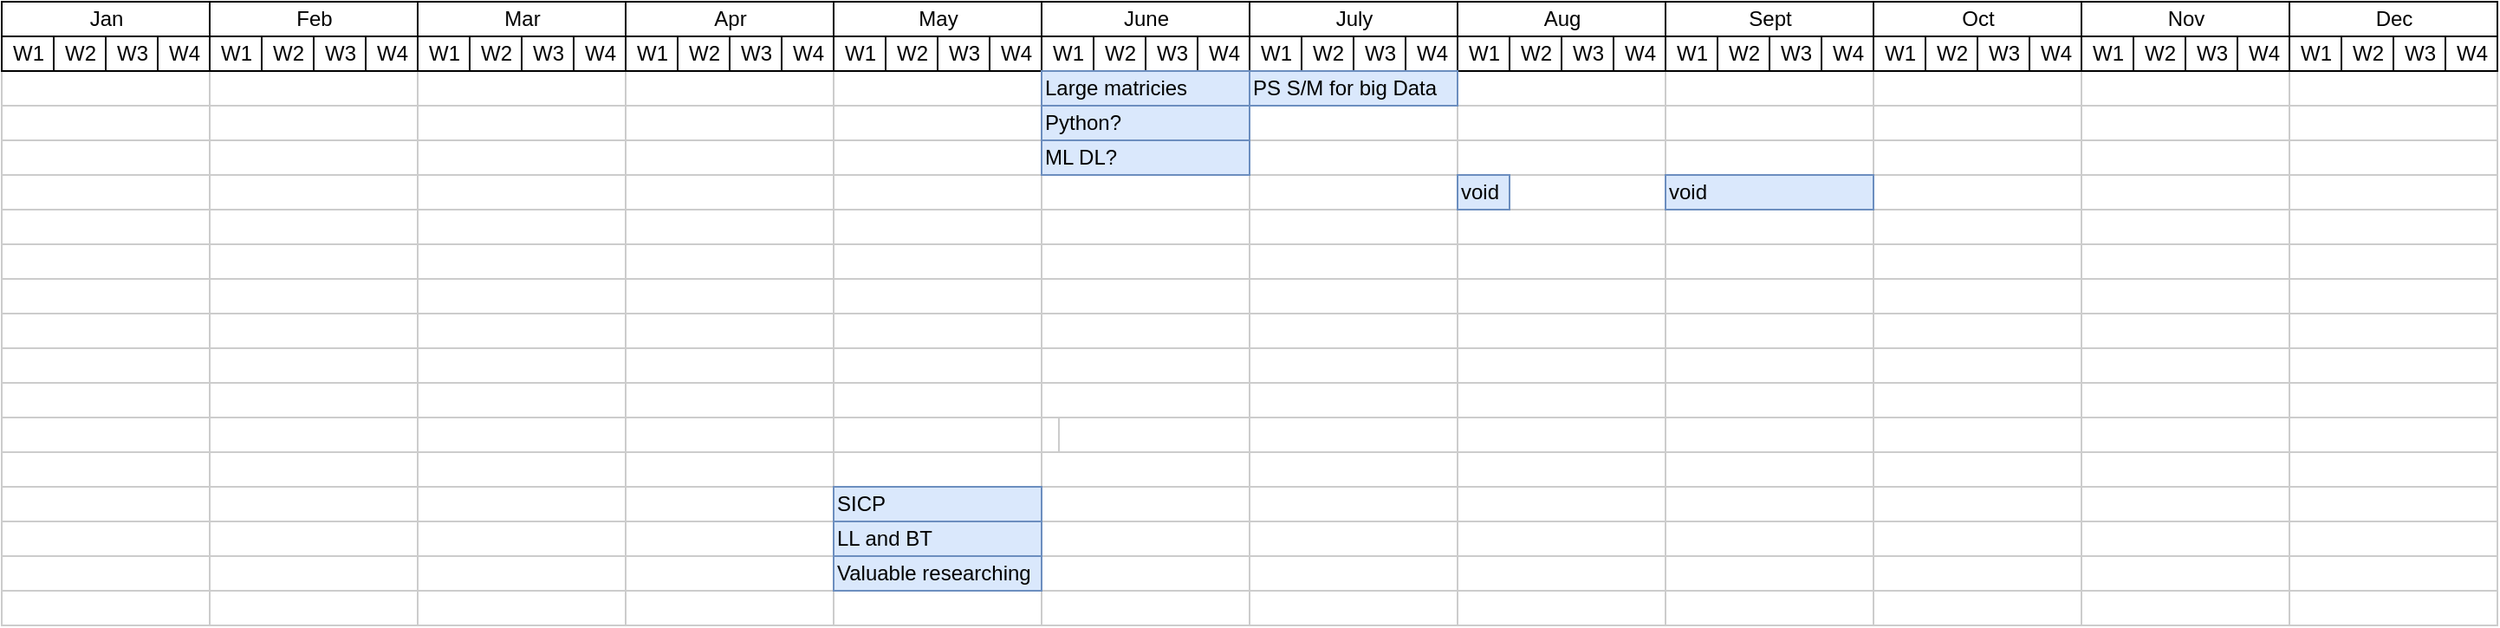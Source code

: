 <mxfile version="14.7.2" type="github">
  <diagram name="Page-1" id="2c4490ee-f0b8-94ab-5012-d5dc3445f7a3">
    <mxGraphModel dx="782" dy="706" grid="1" gridSize="10" guides="1" tooltips="1" connect="0" arrows="1" fold="1" page="1" pageScale="1.5" pageWidth="1169" pageHeight="826" background="#ffffff" math="0" shadow="0">
      <root>
        <mxCell id="0" style=";html=1;" />
        <mxCell id="1" style=";html=1;" parent="0" />
        <mxCell id="67c90442a009f359-279" value="Mar" style="strokeWidth=1;fontStyle=0;html=1;" parent="1" vertex="1">
          <mxGeometry x="400" y="439" width="120" height="20" as="geometry" />
        </mxCell>
        <mxCell id="7a8b956e7d50b54d-104" value="Apr" style="strokeWidth=1;fontStyle=0;html=1;" parent="1" vertex="1">
          <mxGeometry x="520" y="439" width="120" height="20" as="geometry" />
        </mxCell>
        <mxCell id="7a8b956e7d50b54d-109" value="May" style="strokeWidth=1;fontStyle=0;html=1;" parent="1" vertex="1">
          <mxGeometry x="640" y="439" width="120" height="20" as="geometry" />
        </mxCell>
        <mxCell id="7a8b956e7d50b54d-114" value="June" style="strokeWidth=1;fontStyle=0;html=1;" parent="1" vertex="1">
          <mxGeometry x="760" y="439" width="120" height="20" as="geometry" />
        </mxCell>
        <mxCell id="7a8b956e7d50b54d-119" value="July" style="strokeWidth=1;fontStyle=0;html=1;" parent="1" vertex="1">
          <mxGeometry x="880" y="439" width="120" height="20" as="geometry" />
        </mxCell>
        <mxCell id="7a8b956e7d50b54d-124" value="Aug" style="strokeWidth=1;fontStyle=0;html=1;" parent="1" vertex="1">
          <mxGeometry x="1000" y="439" width="120" height="20" as="geometry" />
        </mxCell>
        <mxCell id="7a8b956e7d50b54d-129" value="Sept" style="strokeWidth=1;fontStyle=0;html=1;" parent="1" vertex="1">
          <mxGeometry x="1120" y="439" width="120" height="20" as="geometry" />
        </mxCell>
        <mxCell id="7a8b956e7d50b54d-134" value="Oct" style="strokeWidth=1;fontStyle=0;html=1;" parent="1" vertex="1">
          <mxGeometry x="1240" y="439" width="120" height="20" as="geometry" />
        </mxCell>
        <mxCell id="7a8b956e7d50b54d-139" value="Nov" style="strokeWidth=1;fontStyle=0;html=1;" parent="1" vertex="1">
          <mxGeometry x="1360" y="439" width="120" height="20" as="geometry" />
        </mxCell>
        <mxCell id="7a8b956e7d50b54d-145" value="Feb" style="strokeWidth=1;fontStyle=0;html=1;" parent="1" vertex="1">
          <mxGeometry x="280" y="439" width="120" height="20" as="geometry" />
        </mxCell>
        <mxCell id="7a8b956e7d50b54d-150" value="" style="align=left;strokeColor=#CCCCCC;html=1;" parent="1" vertex="1">
          <mxGeometry x="160" y="479" width="120" height="20" as="geometry" />
        </mxCell>
        <mxCell id="7a8b956e7d50b54d-151" value="Jan" style="strokeWidth=1;fontStyle=0;html=1;" parent="1" vertex="1">
          <mxGeometry x="160" y="439" width="120" height="20" as="geometry" />
        </mxCell>
        <mxCell id="7a8b956e7d50b54d-157" value="Dec" style="strokeWidth=1;fontStyle=0;html=1;" parent="1" vertex="1">
          <mxGeometry x="1480" y="439" width="120" height="20" as="geometry" />
        </mxCell>
        <mxCell id="7a8b956e7d50b54d-162" value="" style="align=left;strokeColor=#CCCCCC;html=1;" parent="1" vertex="1">
          <mxGeometry x="160" y="499" width="120" height="20" as="geometry" />
        </mxCell>
        <mxCell id="7a8b956e7d50b54d-163" value="" style="align=left;strokeColor=#CCCCCC;html=1;" parent="1" vertex="1">
          <mxGeometry x="160" y="519" width="120" height="20" as="geometry" />
        </mxCell>
        <mxCell id="7a8b956e7d50b54d-164" value="" style="align=left;strokeColor=#CCCCCC;html=1;" parent="1" vertex="1">
          <mxGeometry x="160" y="539" width="120" height="20" as="geometry" />
        </mxCell>
        <mxCell id="7a8b956e7d50b54d-165" value="" style="align=left;strokeColor=#CCCCCC;html=1;" parent="1" vertex="1">
          <mxGeometry x="160" y="559" width="120" height="20" as="geometry" />
        </mxCell>
        <mxCell id="7a8b956e7d50b54d-166" value="" style="align=left;strokeColor=#CCCCCC;html=1;" parent="1" vertex="1">
          <mxGeometry x="160" y="579" width="120" height="20" as="geometry" />
        </mxCell>
        <mxCell id="7a8b956e7d50b54d-167" value="" style="align=left;strokeColor=#CCCCCC;html=1;" parent="1" vertex="1">
          <mxGeometry x="160" y="599" width="120" height="20" as="geometry" />
        </mxCell>
        <mxCell id="7a8b956e7d50b54d-168" value="" style="align=left;strokeColor=#CCCCCC;html=1;" parent="1" vertex="1">
          <mxGeometry x="160" y="619" width="120" height="20" as="geometry" />
        </mxCell>
        <mxCell id="7a8b956e7d50b54d-169" value="" style="align=left;strokeColor=#CCCCCC;html=1;" parent="1" vertex="1">
          <mxGeometry x="160" y="639" width="120" height="20" as="geometry" />
        </mxCell>
        <mxCell id="7a8b956e7d50b54d-170" value="" style="align=left;strokeColor=#CCCCCC;html=1;" parent="1" vertex="1">
          <mxGeometry x="160" y="659" width="120" height="20" as="geometry" />
        </mxCell>
        <mxCell id="7a8b956e7d50b54d-171" value="" style="align=left;strokeColor=#CCCCCC;html=1;" parent="1" vertex="1">
          <mxGeometry x="160" y="679" width="120" height="20" as="geometry" />
        </mxCell>
        <mxCell id="7a8b956e7d50b54d-172" value="" style="align=left;strokeColor=#CCCCCC;html=1;" parent="1" vertex="1">
          <mxGeometry x="160" y="699" width="120" height="20" as="geometry" />
        </mxCell>
        <mxCell id="7a8b956e7d50b54d-173" value="" style="align=left;strokeColor=#CCCCCC;html=1;" parent="1" vertex="1">
          <mxGeometry x="160" y="719" width="120" height="20" as="geometry" />
        </mxCell>
        <mxCell id="7a8b956e7d50b54d-174" value="" style="align=left;strokeColor=#CCCCCC;html=1;" parent="1" vertex="1">
          <mxGeometry x="160" y="739" width="120" height="20" as="geometry" />
        </mxCell>
        <mxCell id="7a8b956e7d50b54d-175" value="" style="align=left;strokeColor=#CCCCCC;html=1;" parent="1" vertex="1">
          <mxGeometry x="160" y="759" width="120" height="20" as="geometry" />
        </mxCell>
        <mxCell id="7a8b956e7d50b54d-176" value="" style="align=left;strokeColor=#CCCCCC;html=1;" parent="1" vertex="1">
          <mxGeometry x="160" y="779" width="120" height="20" as="geometry" />
        </mxCell>
        <mxCell id="7a8b956e7d50b54d-177" value="" style="align=left;strokeColor=#CCCCCC;html=1;" parent="1" vertex="1">
          <mxGeometry x="280" y="479" width="120" height="20" as="geometry" />
        </mxCell>
        <mxCell id="7a8b956e7d50b54d-178" value="" style="align=left;strokeColor=#CCCCCC;html=1;" parent="1" vertex="1">
          <mxGeometry x="280" y="499" width="120" height="20" as="geometry" />
        </mxCell>
        <mxCell id="7a8b956e7d50b54d-179" value="" style="align=left;strokeColor=#CCCCCC;html=1;" parent="1" vertex="1">
          <mxGeometry x="280" y="519" width="120" height="20" as="geometry" />
        </mxCell>
        <mxCell id="7a8b956e7d50b54d-180" value="" style="align=left;strokeColor=#CCCCCC;html=1;" parent="1" vertex="1">
          <mxGeometry x="280" y="539" width="120" height="20" as="geometry" />
        </mxCell>
        <mxCell id="7a8b956e7d50b54d-181" value="" style="align=left;strokeColor=#CCCCCC;html=1;" parent="1" vertex="1">
          <mxGeometry x="280" y="559" width="120" height="20" as="geometry" />
        </mxCell>
        <mxCell id="7a8b956e7d50b54d-182" value="" style="align=left;strokeColor=#CCCCCC;html=1;" parent="1" vertex="1">
          <mxGeometry x="280" y="579" width="120" height="20" as="geometry" />
        </mxCell>
        <mxCell id="7a8b956e7d50b54d-183" value="" style="align=left;strokeColor=#CCCCCC;html=1;" parent="1" vertex="1">
          <mxGeometry x="280" y="599" width="120" height="20" as="geometry" />
        </mxCell>
        <mxCell id="7a8b956e7d50b54d-184" value="" style="align=left;strokeColor=#CCCCCC;html=1;" parent="1" vertex="1">
          <mxGeometry x="280" y="619" width="120" height="20" as="geometry" />
        </mxCell>
        <mxCell id="7a8b956e7d50b54d-185" value="" style="align=left;strokeColor=#CCCCCC;html=1;" parent="1" vertex="1">
          <mxGeometry x="280" y="639" width="120" height="20" as="geometry" />
        </mxCell>
        <mxCell id="7a8b956e7d50b54d-186" value="" style="align=left;strokeColor=#CCCCCC;html=1;" parent="1" vertex="1">
          <mxGeometry x="280" y="659" width="120" height="20" as="geometry" />
        </mxCell>
        <mxCell id="7a8b956e7d50b54d-187" value="" style="align=left;strokeColor=#CCCCCC;html=1;" parent="1" vertex="1">
          <mxGeometry x="280" y="679" width="120" height="20" as="geometry" />
        </mxCell>
        <mxCell id="7a8b956e7d50b54d-188" value="" style="align=left;strokeColor=#CCCCCC;html=1;" parent="1" vertex="1">
          <mxGeometry x="280" y="699" width="120" height="20" as="geometry" />
        </mxCell>
        <mxCell id="7a8b956e7d50b54d-189" value="" style="align=left;strokeColor=#CCCCCC;html=1;" parent="1" vertex="1">
          <mxGeometry x="280" y="719" width="120" height="20" as="geometry" />
        </mxCell>
        <mxCell id="7a8b956e7d50b54d-190" value="" style="align=left;strokeColor=#CCCCCC;html=1;" parent="1" vertex="1">
          <mxGeometry x="280" y="739" width="120" height="20" as="geometry" />
        </mxCell>
        <mxCell id="7a8b956e7d50b54d-191" value="" style="align=left;strokeColor=#CCCCCC;html=1;" parent="1" vertex="1">
          <mxGeometry x="280" y="759" width="120" height="20" as="geometry" />
        </mxCell>
        <mxCell id="7a8b956e7d50b54d-192" value="" style="align=left;strokeColor=#CCCCCC;html=1;" parent="1" vertex="1">
          <mxGeometry x="280" y="779" width="120" height="20" as="geometry" />
        </mxCell>
        <mxCell id="7a8b956e7d50b54d-193" value="" style="align=left;strokeColor=#CCCCCC;html=1;" parent="1" vertex="1">
          <mxGeometry x="400" y="479" width="120" height="20" as="geometry" />
        </mxCell>
        <mxCell id="7a8b956e7d50b54d-194" value="" style="align=left;strokeColor=#CCCCCC;html=1;" parent="1" vertex="1">
          <mxGeometry x="400" y="499" width="120" height="20" as="geometry" />
        </mxCell>
        <mxCell id="7a8b956e7d50b54d-195" value="" style="align=left;strokeColor=#CCCCCC;html=1;" parent="1" vertex="1">
          <mxGeometry x="400" y="519" width="120" height="20" as="geometry" />
        </mxCell>
        <mxCell id="7a8b956e7d50b54d-196" value="" style="align=left;strokeColor=#CCCCCC;html=1;" parent="1" vertex="1">
          <mxGeometry x="400" y="539" width="120" height="20" as="geometry" />
        </mxCell>
        <mxCell id="7a8b956e7d50b54d-197" value="" style="align=left;strokeColor=#CCCCCC;html=1;" parent="1" vertex="1">
          <mxGeometry x="400" y="559" width="120" height="20" as="geometry" />
        </mxCell>
        <mxCell id="7a8b956e7d50b54d-198" value="" style="align=left;strokeColor=#CCCCCC;html=1;" parent="1" vertex="1">
          <mxGeometry x="400" y="579" width="120" height="20" as="geometry" />
        </mxCell>
        <mxCell id="7a8b956e7d50b54d-199" value="" style="align=left;strokeColor=#CCCCCC;html=1;" parent="1" vertex="1">
          <mxGeometry x="400" y="599" width="120" height="20" as="geometry" />
        </mxCell>
        <mxCell id="7a8b956e7d50b54d-200" value="" style="align=left;strokeColor=#CCCCCC;html=1;" parent="1" vertex="1">
          <mxGeometry x="400" y="619" width="120" height="20" as="geometry" />
        </mxCell>
        <mxCell id="7a8b956e7d50b54d-201" value="" style="align=left;strokeColor=#CCCCCC;html=1;" parent="1" vertex="1">
          <mxGeometry x="400" y="639" width="120" height="20" as="geometry" />
        </mxCell>
        <mxCell id="7a8b956e7d50b54d-202" value="" style="align=left;strokeColor=#CCCCCC;html=1;" parent="1" vertex="1">
          <mxGeometry x="400" y="659" width="120" height="20" as="geometry" />
        </mxCell>
        <mxCell id="7a8b956e7d50b54d-203" value="" style="align=left;strokeColor=#CCCCCC;html=1;" parent="1" vertex="1">
          <mxGeometry x="400" y="679" width="120" height="20" as="geometry" />
        </mxCell>
        <mxCell id="7a8b956e7d50b54d-204" value="" style="align=left;strokeColor=#CCCCCC;html=1;" parent="1" vertex="1">
          <mxGeometry x="400" y="699" width="120" height="20" as="geometry" />
        </mxCell>
        <mxCell id="7a8b956e7d50b54d-205" value="" style="align=left;strokeColor=#CCCCCC;html=1;" parent="1" vertex="1">
          <mxGeometry x="400" y="719" width="120" height="20" as="geometry" />
        </mxCell>
        <mxCell id="7a8b956e7d50b54d-206" value="" style="align=left;strokeColor=#CCCCCC;html=1;" parent="1" vertex="1">
          <mxGeometry x="400" y="739" width="120" height="20" as="geometry" />
        </mxCell>
        <mxCell id="7a8b956e7d50b54d-207" value="" style="align=left;strokeColor=#CCCCCC;html=1;" parent="1" vertex="1">
          <mxGeometry x="400" y="759" width="120" height="20" as="geometry" />
        </mxCell>
        <mxCell id="7a8b956e7d50b54d-208" value="" style="align=left;strokeColor=#CCCCCC;html=1;" parent="1" vertex="1">
          <mxGeometry x="400" y="779" width="120" height="20" as="geometry" />
        </mxCell>
        <mxCell id="7a8b956e7d50b54d-209" value="" style="align=left;strokeColor=#CCCCCC;html=1;" parent="1" vertex="1">
          <mxGeometry x="520" y="479" width="120" height="20" as="geometry" />
        </mxCell>
        <mxCell id="7a8b956e7d50b54d-210" value="" style="align=left;strokeColor=#CCCCCC;html=1;" parent="1" vertex="1">
          <mxGeometry x="520" y="499" width="120" height="20" as="geometry" />
        </mxCell>
        <mxCell id="7a8b956e7d50b54d-211" value="" style="align=left;strokeColor=#CCCCCC;html=1;" parent="1" vertex="1">
          <mxGeometry x="520" y="519" width="120" height="20" as="geometry" />
        </mxCell>
        <mxCell id="7a8b956e7d50b54d-212" value="" style="align=left;strokeColor=#CCCCCC;html=1;" parent="1" vertex="1">
          <mxGeometry x="520" y="539" width="120" height="20" as="geometry" />
        </mxCell>
        <mxCell id="7a8b956e7d50b54d-213" value="" style="align=left;strokeColor=#CCCCCC;html=1;" parent="1" vertex="1">
          <mxGeometry x="520" y="559" width="120" height="20" as="geometry" />
        </mxCell>
        <mxCell id="7a8b956e7d50b54d-214" value="" style="align=left;strokeColor=#CCCCCC;html=1;" parent="1" vertex="1">
          <mxGeometry x="520" y="579" width="120" height="20" as="geometry" />
        </mxCell>
        <mxCell id="7a8b956e7d50b54d-215" value="" style="align=left;strokeColor=#CCCCCC;html=1;" parent="1" vertex="1">
          <mxGeometry x="520" y="599" width="120" height="20" as="geometry" />
        </mxCell>
        <mxCell id="7a8b956e7d50b54d-216" value="" style="align=left;strokeColor=#CCCCCC;html=1;" parent="1" vertex="1">
          <mxGeometry x="520" y="619" width="120" height="20" as="geometry" />
        </mxCell>
        <mxCell id="7a8b956e7d50b54d-217" value="" style="align=left;strokeColor=#CCCCCC;html=1;" parent="1" vertex="1">
          <mxGeometry x="520" y="639" width="120" height="20" as="geometry" />
        </mxCell>
        <mxCell id="7a8b956e7d50b54d-218" value="" style="align=left;strokeColor=#CCCCCC;html=1;" parent="1" vertex="1">
          <mxGeometry x="520" y="659" width="120" height="20" as="geometry" />
        </mxCell>
        <mxCell id="7a8b956e7d50b54d-219" value="" style="align=left;strokeColor=#CCCCCC;html=1;" parent="1" vertex="1">
          <mxGeometry x="520" y="679" width="120" height="20" as="geometry" />
        </mxCell>
        <mxCell id="7a8b956e7d50b54d-220" value="" style="align=left;strokeColor=#CCCCCC;html=1;" parent="1" vertex="1">
          <mxGeometry x="520" y="699" width="120" height="20" as="geometry" />
        </mxCell>
        <mxCell id="7a8b956e7d50b54d-221" value="" style="align=left;strokeColor=#CCCCCC;html=1;" parent="1" vertex="1">
          <mxGeometry x="520" y="719" width="120" height="20" as="geometry" />
        </mxCell>
        <mxCell id="7a8b956e7d50b54d-222" value="" style="align=left;strokeColor=#CCCCCC;html=1;" parent="1" vertex="1">
          <mxGeometry x="520" y="739" width="120" height="20" as="geometry" />
        </mxCell>
        <mxCell id="7a8b956e7d50b54d-223" value="" style="align=left;strokeColor=#CCCCCC;html=1;" parent="1" vertex="1">
          <mxGeometry x="520" y="759" width="120" height="20" as="geometry" />
        </mxCell>
        <mxCell id="7a8b956e7d50b54d-224" value="" style="align=left;strokeColor=#CCCCCC;html=1;" parent="1" vertex="1">
          <mxGeometry x="520" y="779" width="120" height="20" as="geometry" />
        </mxCell>
        <mxCell id="7a8b956e7d50b54d-225" value="" style="align=left;strokeColor=#CCCCCC;html=1;" parent="1" vertex="1">
          <mxGeometry x="640" y="479" width="120" height="20" as="geometry" />
        </mxCell>
        <mxCell id="7a8b956e7d50b54d-226" value="" style="align=left;strokeColor=#CCCCCC;html=1;" parent="1" vertex="1">
          <mxGeometry x="640" y="499" width="120" height="20" as="geometry" />
        </mxCell>
        <mxCell id="7a8b956e7d50b54d-227" value="" style="align=left;strokeColor=#CCCCCC;html=1;" parent="1" vertex="1">
          <mxGeometry x="640" y="519" width="120" height="20" as="geometry" />
        </mxCell>
        <mxCell id="7a8b956e7d50b54d-228" value="" style="align=left;strokeColor=#CCCCCC;html=1;" parent="1" vertex="1">
          <mxGeometry x="640" y="539" width="120" height="20" as="geometry" />
        </mxCell>
        <mxCell id="7a8b956e7d50b54d-229" value="" style="align=left;strokeColor=#CCCCCC;html=1;" parent="1" vertex="1">
          <mxGeometry x="640" y="559" width="120" height="20" as="geometry" />
        </mxCell>
        <mxCell id="7a8b956e7d50b54d-230" value="" style="align=left;strokeColor=#CCCCCC;html=1;" parent="1" vertex="1">
          <mxGeometry x="640" y="579" width="120" height="20" as="geometry" />
        </mxCell>
        <mxCell id="7a8b956e7d50b54d-231" value="" style="align=left;strokeColor=#CCCCCC;html=1;" parent="1" vertex="1">
          <mxGeometry x="640" y="599" width="120" height="20" as="geometry" />
        </mxCell>
        <mxCell id="7a8b956e7d50b54d-232" value="" style="align=left;strokeColor=#CCCCCC;html=1;" parent="1" vertex="1">
          <mxGeometry x="640" y="619" width="120" height="20" as="geometry" />
        </mxCell>
        <mxCell id="7a8b956e7d50b54d-233" value="" style="align=left;strokeColor=#CCCCCC;html=1;" parent="1" vertex="1">
          <mxGeometry x="640" y="639" width="120" height="20" as="geometry" />
        </mxCell>
        <mxCell id="7a8b956e7d50b54d-234" value="" style="align=left;strokeColor=#CCCCCC;html=1;" parent="1" vertex="1">
          <mxGeometry x="640" y="659" width="120" height="20" as="geometry" />
        </mxCell>
        <mxCell id="7a8b956e7d50b54d-235" value="" style="align=left;strokeColor=#CCCCCC;html=1;" parent="1" vertex="1">
          <mxGeometry x="640" y="679" width="120" height="20" as="geometry" />
        </mxCell>
        <mxCell id="7a8b956e7d50b54d-236" value="" style="align=left;strokeColor=#CCCCCC;html=1;" parent="1" vertex="1">
          <mxGeometry x="640" y="699" width="120" height="20" as="geometry" />
        </mxCell>
        <mxCell id="7a8b956e7d50b54d-237" value="" style="align=left;strokeColor=#CCCCCC;html=1;" parent="1" vertex="1">
          <mxGeometry x="640" y="719" width="120" height="20" as="geometry" />
        </mxCell>
        <mxCell id="7a8b956e7d50b54d-238" value="" style="align=left;strokeColor=#CCCCCC;html=1;" parent="1" vertex="1">
          <mxGeometry x="640" y="739" width="120" height="20" as="geometry" />
        </mxCell>
        <mxCell id="7a8b956e7d50b54d-239" value="" style="align=left;strokeColor=#CCCCCC;html=1;" parent="1" vertex="1">
          <mxGeometry x="640" y="759" width="120" height="20" as="geometry" />
        </mxCell>
        <mxCell id="7a8b956e7d50b54d-240" value="" style="align=left;strokeColor=#CCCCCC;html=1;" parent="1" vertex="1">
          <mxGeometry x="640" y="779" width="120" height="20" as="geometry" />
        </mxCell>
        <mxCell id="7a8b956e7d50b54d-241" value="" style="align=left;strokeColor=#CCCCCC;html=1;" parent="1" vertex="1">
          <mxGeometry x="760" y="479" width="120" height="20" as="geometry" />
        </mxCell>
        <mxCell id="7a8b956e7d50b54d-242" value="" style="align=left;strokeColor=#CCCCCC;html=1;" parent="1" vertex="1">
          <mxGeometry x="760" y="499" width="120" height="20" as="geometry" />
        </mxCell>
        <mxCell id="7a8b956e7d50b54d-243" value="" style="align=left;strokeColor=#CCCCCC;html=1;" parent="1" vertex="1">
          <mxGeometry x="760" y="519" width="120" height="20" as="geometry" />
        </mxCell>
        <mxCell id="7a8b956e7d50b54d-244" value="" style="align=left;strokeColor=#CCCCCC;html=1;" parent="1" vertex="1">
          <mxGeometry x="760" y="539" width="120" height="20" as="geometry" />
        </mxCell>
        <mxCell id="7a8b956e7d50b54d-245" value="" style="align=left;strokeColor=#CCCCCC;html=1;" parent="1" vertex="1">
          <mxGeometry x="760" y="559" width="120" height="20" as="geometry" />
        </mxCell>
        <mxCell id="7a8b956e7d50b54d-246" value="" style="align=left;strokeColor=#CCCCCC;html=1;" parent="1" vertex="1">
          <mxGeometry x="760" y="579" width="120" height="20" as="geometry" />
        </mxCell>
        <mxCell id="7a8b956e7d50b54d-247" value="" style="align=left;strokeColor=#CCCCCC;html=1;" parent="1" vertex="1">
          <mxGeometry x="760" y="599" width="120" height="20" as="geometry" />
        </mxCell>
        <mxCell id="7a8b956e7d50b54d-248" value="" style="align=left;strokeColor=#CCCCCC;html=1;" parent="1" vertex="1">
          <mxGeometry x="760" y="619" width="120" height="20" as="geometry" />
        </mxCell>
        <mxCell id="7a8b956e7d50b54d-249" value="" style="align=left;strokeColor=#CCCCCC;html=1;" parent="1" vertex="1">
          <mxGeometry x="760" y="639" width="120" height="20" as="geometry" />
        </mxCell>
        <mxCell id="7a8b956e7d50b54d-250" value="" style="align=left;strokeColor=#CCCCCC;html=1;" parent="1" vertex="1">
          <mxGeometry x="760" y="659" width="120" height="20" as="geometry" />
        </mxCell>
        <mxCell id="7a8b956e7d50b54d-251" value="" style="align=left;strokeColor=#CCCCCC;html=1;" parent="1" vertex="1">
          <mxGeometry x="770" y="679" width="110" height="20" as="geometry" />
        </mxCell>
        <mxCell id="7a8b956e7d50b54d-252" value="" style="align=left;strokeColor=#CCCCCC;html=1;" parent="1" vertex="1">
          <mxGeometry x="760" y="699" width="120" height="20" as="geometry" />
        </mxCell>
        <mxCell id="7a8b956e7d50b54d-253" value="" style="align=left;strokeColor=#CCCCCC;html=1;" parent="1" vertex="1">
          <mxGeometry x="760" y="719" width="120" height="20" as="geometry" />
        </mxCell>
        <mxCell id="7a8b956e7d50b54d-254" value="" style="align=left;strokeColor=#CCCCCC;html=1;" parent="1" vertex="1">
          <mxGeometry x="760" y="739" width="120" height="20" as="geometry" />
        </mxCell>
        <mxCell id="7a8b956e7d50b54d-255" value="" style="align=left;strokeColor=#CCCCCC;html=1;" parent="1" vertex="1">
          <mxGeometry x="760" y="759" width="120" height="20" as="geometry" />
        </mxCell>
        <mxCell id="7a8b956e7d50b54d-256" value="" style="align=left;strokeColor=#CCCCCC;html=1;" parent="1" vertex="1">
          <mxGeometry x="760" y="779" width="120" height="20" as="geometry" />
        </mxCell>
        <mxCell id="7a8b956e7d50b54d-257" value="" style="align=left;strokeColor=#CCCCCC;html=1;" parent="1" vertex="1">
          <mxGeometry x="880" y="479" width="120" height="20" as="geometry" />
        </mxCell>
        <mxCell id="7a8b956e7d50b54d-258" value="" style="align=left;strokeColor=#CCCCCC;html=1;" parent="1" vertex="1">
          <mxGeometry x="880" y="499" width="120" height="20" as="geometry" />
        </mxCell>
        <mxCell id="7a8b956e7d50b54d-259" value="" style="align=left;strokeColor=#CCCCCC;html=1;" parent="1" vertex="1">
          <mxGeometry x="880" y="519" width="120" height="20" as="geometry" />
        </mxCell>
        <mxCell id="7a8b956e7d50b54d-260" value="" style="align=left;strokeColor=#CCCCCC;html=1;" parent="1" vertex="1">
          <mxGeometry x="880" y="539" width="120" height="20" as="geometry" />
        </mxCell>
        <mxCell id="7a8b956e7d50b54d-261" value="" style="align=left;strokeColor=#CCCCCC;html=1;" parent="1" vertex="1">
          <mxGeometry x="880" y="559" width="120" height="20" as="geometry" />
        </mxCell>
        <mxCell id="7a8b956e7d50b54d-262" value="" style="align=left;strokeColor=#CCCCCC;html=1;" parent="1" vertex="1">
          <mxGeometry x="880" y="579" width="120" height="20" as="geometry" />
        </mxCell>
        <mxCell id="7a8b956e7d50b54d-263" value="" style="align=left;strokeColor=#CCCCCC;html=1;" parent="1" vertex="1">
          <mxGeometry x="880" y="599" width="120" height="20" as="geometry" />
        </mxCell>
        <mxCell id="7a8b956e7d50b54d-264" value="" style="align=left;strokeColor=#CCCCCC;html=1;" parent="1" vertex="1">
          <mxGeometry x="880" y="619" width="120" height="20" as="geometry" />
        </mxCell>
        <mxCell id="7a8b956e7d50b54d-265" value="" style="align=left;strokeColor=#CCCCCC;html=1;" parent="1" vertex="1">
          <mxGeometry x="880" y="639" width="120" height="20" as="geometry" />
        </mxCell>
        <mxCell id="7a8b956e7d50b54d-266" value="" style="align=left;strokeColor=#CCCCCC;html=1;" parent="1" vertex="1">
          <mxGeometry x="880" y="659" width="120" height="20" as="geometry" />
        </mxCell>
        <mxCell id="7a8b956e7d50b54d-267" value="" style="align=left;strokeColor=#CCCCCC;html=1;" parent="1" vertex="1">
          <mxGeometry x="880" y="679" width="120" height="20" as="geometry" />
        </mxCell>
        <mxCell id="7a8b956e7d50b54d-268" value="" style="align=left;strokeColor=#CCCCCC;html=1;" parent="1" vertex="1">
          <mxGeometry x="880" y="699" width="120" height="20" as="geometry" />
        </mxCell>
        <mxCell id="7a8b956e7d50b54d-269" value="" style="align=left;strokeColor=#CCCCCC;html=1;" parent="1" vertex="1">
          <mxGeometry x="880" y="719" width="120" height="20" as="geometry" />
        </mxCell>
        <mxCell id="7a8b956e7d50b54d-270" value="" style="align=left;strokeColor=#CCCCCC;html=1;" parent="1" vertex="1">
          <mxGeometry x="880" y="739" width="120" height="20" as="geometry" />
        </mxCell>
        <mxCell id="7a8b956e7d50b54d-271" value="" style="align=left;strokeColor=#CCCCCC;html=1;" parent="1" vertex="1">
          <mxGeometry x="880" y="759" width="120" height="20" as="geometry" />
        </mxCell>
        <mxCell id="7a8b956e7d50b54d-272" value="" style="align=left;strokeColor=#CCCCCC;html=1;" parent="1" vertex="1">
          <mxGeometry x="880" y="779" width="120" height="20" as="geometry" />
        </mxCell>
        <mxCell id="7a8b956e7d50b54d-273" value="" style="align=left;strokeColor=#CCCCCC;html=1;" parent="1" vertex="1">
          <mxGeometry x="1000" y="479" width="120" height="20" as="geometry" />
        </mxCell>
        <mxCell id="7a8b956e7d50b54d-274" value="" style="align=left;strokeColor=#CCCCCC;html=1;" parent="1" vertex="1">
          <mxGeometry x="1000" y="499" width="120" height="20" as="geometry" />
        </mxCell>
        <mxCell id="7a8b956e7d50b54d-275" value="" style="align=left;strokeColor=#CCCCCC;html=1;" parent="1" vertex="1">
          <mxGeometry x="1000" y="519" width="120" height="20" as="geometry" />
        </mxCell>
        <mxCell id="7a8b956e7d50b54d-276" value="" style="align=left;strokeColor=#CCCCCC;html=1;" parent="1" vertex="1">
          <mxGeometry x="1000" y="539" width="120" height="20" as="geometry" />
        </mxCell>
        <mxCell id="7a8b956e7d50b54d-277" value="" style="align=left;strokeColor=#CCCCCC;html=1;" parent="1" vertex="1">
          <mxGeometry x="1000" y="559" width="120" height="20" as="geometry" />
        </mxCell>
        <mxCell id="7a8b956e7d50b54d-278" value="" style="align=left;strokeColor=#CCCCCC;html=1;" parent="1" vertex="1">
          <mxGeometry x="1000" y="579" width="120" height="20" as="geometry" />
        </mxCell>
        <mxCell id="7a8b956e7d50b54d-279" value="" style="align=left;strokeColor=#CCCCCC;html=1;" parent="1" vertex="1">
          <mxGeometry x="1000" y="599" width="120" height="20" as="geometry" />
        </mxCell>
        <mxCell id="7a8b956e7d50b54d-280" value="" style="align=left;strokeColor=#CCCCCC;html=1;" parent="1" vertex="1">
          <mxGeometry x="1000" y="619" width="120" height="20" as="geometry" />
        </mxCell>
        <mxCell id="7a8b956e7d50b54d-281" value="" style="align=left;strokeColor=#CCCCCC;html=1;" parent="1" vertex="1">
          <mxGeometry x="1000" y="639" width="120" height="20" as="geometry" />
        </mxCell>
        <mxCell id="7a8b956e7d50b54d-282" value="" style="align=left;strokeColor=#CCCCCC;html=1;" parent="1" vertex="1">
          <mxGeometry x="1000" y="659" width="120" height="20" as="geometry" />
        </mxCell>
        <mxCell id="7a8b956e7d50b54d-283" value="" style="align=left;strokeColor=#CCCCCC;html=1;" parent="1" vertex="1">
          <mxGeometry x="1000" y="679" width="120" height="20" as="geometry" />
        </mxCell>
        <mxCell id="7a8b956e7d50b54d-284" value="" style="align=left;strokeColor=#CCCCCC;html=1;" parent="1" vertex="1">
          <mxGeometry x="1000" y="699" width="120" height="20" as="geometry" />
        </mxCell>
        <mxCell id="7a8b956e7d50b54d-285" value="" style="align=left;strokeColor=#CCCCCC;html=1;" parent="1" vertex="1">
          <mxGeometry x="1000" y="719" width="120" height="20" as="geometry" />
        </mxCell>
        <mxCell id="7a8b956e7d50b54d-286" value="" style="align=left;strokeColor=#CCCCCC;html=1;" parent="1" vertex="1">
          <mxGeometry x="1000" y="739" width="120" height="20" as="geometry" />
        </mxCell>
        <mxCell id="7a8b956e7d50b54d-287" value="" style="align=left;strokeColor=#CCCCCC;html=1;" parent="1" vertex="1">
          <mxGeometry x="1000" y="759" width="120" height="20" as="geometry" />
        </mxCell>
        <mxCell id="7a8b956e7d50b54d-288" value="" style="align=left;strokeColor=#CCCCCC;html=1;" parent="1" vertex="1">
          <mxGeometry x="1000" y="779" width="120" height="20" as="geometry" />
        </mxCell>
        <mxCell id="7a8b956e7d50b54d-289" value="" style="align=left;strokeColor=#CCCCCC;html=1;" parent="1" vertex="1">
          <mxGeometry x="1120" y="479" width="120" height="20" as="geometry" />
        </mxCell>
        <mxCell id="7a8b956e7d50b54d-290" value="" style="align=left;strokeColor=#CCCCCC;html=1;" parent="1" vertex="1">
          <mxGeometry x="1120" y="499" width="120" height="20" as="geometry" />
        </mxCell>
        <mxCell id="7a8b956e7d50b54d-291" value="" style="align=left;strokeColor=#CCCCCC;html=1;" parent="1" vertex="1">
          <mxGeometry x="1120" y="519" width="120" height="20" as="geometry" />
        </mxCell>
        <mxCell id="7a8b956e7d50b54d-292" value="" style="align=left;strokeColor=#CCCCCC;html=1;" parent="1" vertex="1">
          <mxGeometry x="1120" y="539" width="120" height="20" as="geometry" />
        </mxCell>
        <mxCell id="7a8b956e7d50b54d-293" value="" style="align=left;strokeColor=#CCCCCC;html=1;" parent="1" vertex="1">
          <mxGeometry x="1120" y="559" width="120" height="20" as="geometry" />
        </mxCell>
        <mxCell id="7a8b956e7d50b54d-294" value="" style="align=left;strokeColor=#CCCCCC;html=1;" parent="1" vertex="1">
          <mxGeometry x="1120" y="579" width="120" height="20" as="geometry" />
        </mxCell>
        <mxCell id="7a8b956e7d50b54d-295" value="" style="align=left;strokeColor=#CCCCCC;html=1;" parent="1" vertex="1">
          <mxGeometry x="1120" y="599" width="120" height="20" as="geometry" />
        </mxCell>
        <mxCell id="7a8b956e7d50b54d-296" value="" style="align=left;strokeColor=#CCCCCC;html=1;" parent="1" vertex="1">
          <mxGeometry x="1120" y="619" width="120" height="20" as="geometry" />
        </mxCell>
        <mxCell id="7a8b956e7d50b54d-297" value="" style="align=left;strokeColor=#CCCCCC;html=1;" parent="1" vertex="1">
          <mxGeometry x="1120" y="639" width="120" height="20" as="geometry" />
        </mxCell>
        <mxCell id="7a8b956e7d50b54d-298" value="" style="align=left;strokeColor=#CCCCCC;html=1;" parent="1" vertex="1">
          <mxGeometry x="1120" y="659" width="120" height="20" as="geometry" />
        </mxCell>
        <mxCell id="7a8b956e7d50b54d-299" value="" style="align=left;strokeColor=#CCCCCC;html=1;" parent="1" vertex="1">
          <mxGeometry x="1120" y="679" width="120" height="20" as="geometry" />
        </mxCell>
        <mxCell id="7a8b956e7d50b54d-300" value="" style="align=left;strokeColor=#CCCCCC;html=1;" parent="1" vertex="1">
          <mxGeometry x="1120" y="699" width="120" height="20" as="geometry" />
        </mxCell>
        <mxCell id="7a8b956e7d50b54d-301" value="" style="align=left;strokeColor=#CCCCCC;html=1;" parent="1" vertex="1">
          <mxGeometry x="1120" y="719" width="120" height="20" as="geometry" />
        </mxCell>
        <mxCell id="7a8b956e7d50b54d-302" value="" style="align=left;strokeColor=#CCCCCC;html=1;" parent="1" vertex="1">
          <mxGeometry x="1120" y="739" width="120" height="20" as="geometry" />
        </mxCell>
        <mxCell id="7a8b956e7d50b54d-303" value="" style="align=left;strokeColor=#CCCCCC;html=1;" parent="1" vertex="1">
          <mxGeometry x="1120" y="759" width="120" height="20" as="geometry" />
        </mxCell>
        <mxCell id="7a8b956e7d50b54d-304" value="" style="align=left;strokeColor=#CCCCCC;html=1;" parent="1" vertex="1">
          <mxGeometry x="1120" y="779" width="120" height="20" as="geometry" />
        </mxCell>
        <mxCell id="7a8b956e7d50b54d-305" value="" style="align=left;strokeColor=#CCCCCC;html=1;" parent="1" vertex="1">
          <mxGeometry x="1240" y="479" width="120" height="20" as="geometry" />
        </mxCell>
        <mxCell id="7a8b956e7d50b54d-306" value="" style="align=left;strokeColor=#CCCCCC;html=1;" parent="1" vertex="1">
          <mxGeometry x="1240" y="499" width="120" height="20" as="geometry" />
        </mxCell>
        <mxCell id="7a8b956e7d50b54d-307" value="" style="align=left;strokeColor=#CCCCCC;html=1;" parent="1" vertex="1">
          <mxGeometry x="1240" y="519" width="120" height="20" as="geometry" />
        </mxCell>
        <mxCell id="7a8b956e7d50b54d-308" value="" style="align=left;strokeColor=#CCCCCC;html=1;" parent="1" vertex="1">
          <mxGeometry x="1240" y="539" width="120" height="20" as="geometry" />
        </mxCell>
        <mxCell id="7a8b956e7d50b54d-309" value="" style="align=left;strokeColor=#CCCCCC;html=1;" parent="1" vertex="1">
          <mxGeometry x="1240" y="559" width="120" height="20" as="geometry" />
        </mxCell>
        <mxCell id="7a8b956e7d50b54d-310" value="" style="align=left;strokeColor=#CCCCCC;html=1;" parent="1" vertex="1">
          <mxGeometry x="1240" y="579" width="120" height="20" as="geometry" />
        </mxCell>
        <mxCell id="7a8b956e7d50b54d-311" value="" style="align=left;strokeColor=#CCCCCC;html=1;" parent="1" vertex="1">
          <mxGeometry x="1240" y="599" width="120" height="20" as="geometry" />
        </mxCell>
        <mxCell id="7a8b956e7d50b54d-312" value="" style="align=left;strokeColor=#CCCCCC;html=1;" parent="1" vertex="1">
          <mxGeometry x="1240" y="619" width="120" height="20" as="geometry" />
        </mxCell>
        <mxCell id="7a8b956e7d50b54d-313" value="" style="align=left;strokeColor=#CCCCCC;html=1;" parent="1" vertex="1">
          <mxGeometry x="1240" y="639" width="120" height="20" as="geometry" />
        </mxCell>
        <mxCell id="7a8b956e7d50b54d-314" value="" style="align=left;strokeColor=#CCCCCC;html=1;" parent="1" vertex="1">
          <mxGeometry x="1240" y="659" width="120" height="20" as="geometry" />
        </mxCell>
        <mxCell id="7a8b956e7d50b54d-315" value="" style="align=left;strokeColor=#CCCCCC;html=1;" parent="1" vertex="1">
          <mxGeometry x="1240" y="679" width="120" height="20" as="geometry" />
        </mxCell>
        <mxCell id="7a8b956e7d50b54d-316" value="" style="align=left;strokeColor=#CCCCCC;html=1;" parent="1" vertex="1">
          <mxGeometry x="1240" y="699" width="120" height="20" as="geometry" />
        </mxCell>
        <mxCell id="7a8b956e7d50b54d-317" value="" style="align=left;strokeColor=#CCCCCC;html=1;" parent="1" vertex="1">
          <mxGeometry x="1240" y="719" width="120" height="20" as="geometry" />
        </mxCell>
        <mxCell id="7a8b956e7d50b54d-318" value="" style="align=left;strokeColor=#CCCCCC;html=1;" parent="1" vertex="1">
          <mxGeometry x="1240" y="739" width="120" height="20" as="geometry" />
        </mxCell>
        <mxCell id="7a8b956e7d50b54d-319" value="" style="align=left;strokeColor=#CCCCCC;html=1;" parent="1" vertex="1">
          <mxGeometry x="1240" y="759" width="120" height="20" as="geometry" />
        </mxCell>
        <mxCell id="7a8b956e7d50b54d-320" value="" style="align=left;strokeColor=#CCCCCC;html=1;" parent="1" vertex="1">
          <mxGeometry x="1240" y="779" width="120" height="20" as="geometry" />
        </mxCell>
        <mxCell id="7a8b956e7d50b54d-321" value="" style="align=left;strokeColor=#CCCCCC;html=1;" parent="1" vertex="1">
          <mxGeometry x="1360" y="479" width="120" height="20" as="geometry" />
        </mxCell>
        <mxCell id="7a8b956e7d50b54d-322" value="" style="align=left;strokeColor=#CCCCCC;html=1;" parent="1" vertex="1">
          <mxGeometry x="1360" y="499" width="120" height="20" as="geometry" />
        </mxCell>
        <mxCell id="7a8b956e7d50b54d-323" value="" style="align=left;strokeColor=#CCCCCC;html=1;" parent="1" vertex="1">
          <mxGeometry x="1360" y="519" width="120" height="20" as="geometry" />
        </mxCell>
        <mxCell id="7a8b956e7d50b54d-324" value="" style="align=left;strokeColor=#CCCCCC;html=1;" parent="1" vertex="1">
          <mxGeometry x="1360" y="539" width="120" height="20" as="geometry" />
        </mxCell>
        <mxCell id="7a8b956e7d50b54d-325" value="" style="align=left;strokeColor=#CCCCCC;html=1;" parent="1" vertex="1">
          <mxGeometry x="1360" y="559" width="120" height="20" as="geometry" />
        </mxCell>
        <mxCell id="7a8b956e7d50b54d-326" value="" style="align=left;strokeColor=#CCCCCC;html=1;" parent="1" vertex="1">
          <mxGeometry x="1360" y="579" width="120" height="20" as="geometry" />
        </mxCell>
        <mxCell id="7a8b956e7d50b54d-327" value="" style="align=left;strokeColor=#CCCCCC;html=1;" parent="1" vertex="1">
          <mxGeometry x="1360" y="599" width="120" height="20" as="geometry" />
        </mxCell>
        <mxCell id="7a8b956e7d50b54d-328" value="" style="align=left;strokeColor=#CCCCCC;html=1;" parent="1" vertex="1">
          <mxGeometry x="1360" y="619" width="120" height="20" as="geometry" />
        </mxCell>
        <mxCell id="7a8b956e7d50b54d-329" value="" style="align=left;strokeColor=#CCCCCC;html=1;" parent="1" vertex="1">
          <mxGeometry x="1360" y="639" width="120" height="20" as="geometry" />
        </mxCell>
        <mxCell id="7a8b956e7d50b54d-330" value="" style="align=left;strokeColor=#CCCCCC;html=1;" parent="1" vertex="1">
          <mxGeometry x="1360" y="659" width="120" height="20" as="geometry" />
        </mxCell>
        <mxCell id="7a8b956e7d50b54d-331" value="" style="align=left;strokeColor=#CCCCCC;html=1;" parent="1" vertex="1">
          <mxGeometry x="1360" y="679" width="120" height="20" as="geometry" />
        </mxCell>
        <mxCell id="7a8b956e7d50b54d-332" value="" style="align=left;strokeColor=#CCCCCC;html=1;" parent="1" vertex="1">
          <mxGeometry x="1360" y="699" width="120" height="20" as="geometry" />
        </mxCell>
        <mxCell id="7a8b956e7d50b54d-333" value="" style="align=left;strokeColor=#CCCCCC;html=1;" parent="1" vertex="1">
          <mxGeometry x="1360" y="719" width="120" height="20" as="geometry" />
        </mxCell>
        <mxCell id="7a8b956e7d50b54d-334" value="" style="align=left;strokeColor=#CCCCCC;html=1;" parent="1" vertex="1">
          <mxGeometry x="1360" y="739" width="120" height="20" as="geometry" />
        </mxCell>
        <mxCell id="7a8b956e7d50b54d-335" value="" style="align=left;strokeColor=#CCCCCC;html=1;" parent="1" vertex="1">
          <mxGeometry x="1360" y="759" width="120" height="20" as="geometry" />
        </mxCell>
        <mxCell id="7a8b956e7d50b54d-336" value="" style="align=left;strokeColor=#CCCCCC;html=1;" parent="1" vertex="1">
          <mxGeometry x="1360" y="779" width="120" height="20" as="geometry" />
        </mxCell>
        <mxCell id="7a8b956e7d50b54d-337" value="" style="align=left;strokeColor=#CCCCCC;html=1;" parent="1" vertex="1">
          <mxGeometry x="1480" y="479" width="120" height="20" as="geometry" />
        </mxCell>
        <mxCell id="7a8b956e7d50b54d-338" value="" style="align=left;strokeColor=#CCCCCC;html=1;" parent="1" vertex="1">
          <mxGeometry x="1480" y="499" width="120" height="20" as="geometry" />
        </mxCell>
        <mxCell id="7a8b956e7d50b54d-339" value="" style="align=left;strokeColor=#CCCCCC;html=1;" parent="1" vertex="1">
          <mxGeometry x="1480" y="519" width="120" height="20" as="geometry" />
        </mxCell>
        <mxCell id="7a8b956e7d50b54d-340" value="" style="align=left;strokeColor=#CCCCCC;html=1;" parent="1" vertex="1">
          <mxGeometry x="1480" y="539" width="120" height="20" as="geometry" />
        </mxCell>
        <mxCell id="7a8b956e7d50b54d-341" value="" style="align=left;strokeColor=#CCCCCC;html=1;" parent="1" vertex="1">
          <mxGeometry x="1480" y="559" width="120" height="20" as="geometry" />
        </mxCell>
        <mxCell id="7a8b956e7d50b54d-342" value="" style="align=left;strokeColor=#CCCCCC;html=1;" parent="1" vertex="1">
          <mxGeometry x="1480" y="579" width="120" height="20" as="geometry" />
        </mxCell>
        <mxCell id="7a8b956e7d50b54d-343" value="" style="align=left;strokeColor=#CCCCCC;html=1;" parent="1" vertex="1">
          <mxGeometry x="1480" y="599" width="120" height="20" as="geometry" />
        </mxCell>
        <mxCell id="7a8b956e7d50b54d-344" value="" style="align=left;strokeColor=#CCCCCC;html=1;" parent="1" vertex="1">
          <mxGeometry x="1480" y="619" width="120" height="20" as="geometry" />
        </mxCell>
        <mxCell id="7a8b956e7d50b54d-345" value="" style="align=left;strokeColor=#CCCCCC;html=1;" parent="1" vertex="1">
          <mxGeometry x="1480" y="639" width="120" height="20" as="geometry" />
        </mxCell>
        <mxCell id="7a8b956e7d50b54d-346" value="" style="align=left;strokeColor=#CCCCCC;html=1;" parent="1" vertex="1">
          <mxGeometry x="1480" y="659" width="120" height="20" as="geometry" />
        </mxCell>
        <mxCell id="7a8b956e7d50b54d-347" value="" style="align=left;strokeColor=#CCCCCC;html=1;" parent="1" vertex="1">
          <mxGeometry x="1480" y="679" width="120" height="20" as="geometry" />
        </mxCell>
        <mxCell id="7a8b956e7d50b54d-348" value="" style="align=left;strokeColor=#CCCCCC;html=1;" parent="1" vertex="1">
          <mxGeometry x="1480" y="699" width="120" height="20" as="geometry" />
        </mxCell>
        <mxCell id="7a8b956e7d50b54d-349" value="" style="align=left;strokeColor=#CCCCCC;html=1;" parent="1" vertex="1">
          <mxGeometry x="1480" y="719" width="120" height="20" as="geometry" />
        </mxCell>
        <mxCell id="7a8b956e7d50b54d-350" value="" style="align=left;strokeColor=#CCCCCC;html=1;" parent="1" vertex="1">
          <mxGeometry x="1480" y="739" width="120" height="20" as="geometry" />
        </mxCell>
        <mxCell id="7a8b956e7d50b54d-351" value="" style="align=left;strokeColor=#CCCCCC;html=1;" parent="1" vertex="1">
          <mxGeometry x="1480" y="759" width="120" height="20" as="geometry" />
        </mxCell>
        <mxCell id="7a8b956e7d50b54d-352" value="" style="align=left;strokeColor=#CCCCCC;html=1;" parent="1" vertex="1">
          <mxGeometry x="1480" y="779" width="120" height="20" as="geometry" />
        </mxCell>
        <mxCell id="7a8b956e7d50b54d-100" value="W1" style="strokeWidth=1;fontStyle=0;html=1;" parent="1" vertex="1">
          <mxGeometry x="400" y="459" width="30" height="20" as="geometry" />
        </mxCell>
        <mxCell id="7a8b956e7d50b54d-101" value="W2" style="strokeWidth=1;fontStyle=0;html=1;" parent="1" vertex="1">
          <mxGeometry x="430" y="459" width="30" height="20" as="geometry" />
        </mxCell>
        <mxCell id="7a8b956e7d50b54d-102" value="W3" style="strokeWidth=1;fontStyle=0;html=1;" parent="1" vertex="1">
          <mxGeometry x="460" y="459" width="30" height="20" as="geometry" />
        </mxCell>
        <mxCell id="7a8b956e7d50b54d-103" value="W4" style="strokeWidth=1;fontStyle=0;html=1;" parent="1" vertex="1">
          <mxGeometry x="490" y="459" width="30" height="20" as="geometry" />
        </mxCell>
        <mxCell id="7a8b956e7d50b54d-105" value="W1" style="strokeWidth=1;fontStyle=0;html=1;" parent="1" vertex="1">
          <mxGeometry x="520" y="459" width="30" height="20" as="geometry" />
        </mxCell>
        <mxCell id="7a8b956e7d50b54d-106" value="W2" style="strokeWidth=1;fontStyle=0;html=1;" parent="1" vertex="1">
          <mxGeometry x="550" y="459" width="30" height="20" as="geometry" />
        </mxCell>
        <mxCell id="7a8b956e7d50b54d-107" value="W3" style="strokeWidth=1;fontStyle=0;html=1;" parent="1" vertex="1">
          <mxGeometry x="580" y="459" width="30" height="20" as="geometry" />
        </mxCell>
        <mxCell id="7a8b956e7d50b54d-108" value="W4" style="strokeWidth=1;fontStyle=0;html=1;" parent="1" vertex="1">
          <mxGeometry x="610" y="459" width="30" height="20" as="geometry" />
        </mxCell>
        <mxCell id="7a8b956e7d50b54d-110" value="W1" style="strokeWidth=1;fontStyle=0;html=1;" parent="1" vertex="1">
          <mxGeometry x="640" y="459" width="30" height="20" as="geometry" />
        </mxCell>
        <mxCell id="7a8b956e7d50b54d-111" value="W2" style="strokeWidth=1;fontStyle=0;html=1;" parent="1" vertex="1">
          <mxGeometry x="670" y="459" width="30" height="20" as="geometry" />
        </mxCell>
        <mxCell id="7a8b956e7d50b54d-112" value="W3" style="strokeWidth=1;fontStyle=0;html=1;" parent="1" vertex="1">
          <mxGeometry x="700" y="459" width="30" height="20" as="geometry" />
        </mxCell>
        <mxCell id="7a8b956e7d50b54d-113" value="W4" style="strokeWidth=1;fontStyle=0;html=1;" parent="1" vertex="1">
          <mxGeometry x="730" y="459" width="30" height="20" as="geometry" />
        </mxCell>
        <mxCell id="7a8b956e7d50b54d-115" value="W1" style="strokeWidth=1;fontStyle=0;html=1;" parent="1" vertex="1">
          <mxGeometry x="760" y="459" width="30" height="20" as="geometry" />
        </mxCell>
        <mxCell id="7a8b956e7d50b54d-116" value="W2" style="strokeWidth=1;fontStyle=0;html=1;" parent="1" vertex="1">
          <mxGeometry x="790" y="459" width="30" height="20" as="geometry" />
        </mxCell>
        <mxCell id="7a8b956e7d50b54d-117" value="W3" style="strokeWidth=1;fontStyle=0;html=1;" parent="1" vertex="1">
          <mxGeometry x="820" y="459" width="30" height="20" as="geometry" />
        </mxCell>
        <mxCell id="7a8b956e7d50b54d-118" value="W4" style="strokeWidth=1;fontStyle=0;html=1;" parent="1" vertex="1">
          <mxGeometry x="850" y="459" width="30" height="20" as="geometry" />
        </mxCell>
        <mxCell id="7a8b956e7d50b54d-120" value="W1" style="strokeWidth=1;fontStyle=0;html=1;" parent="1" vertex="1">
          <mxGeometry x="880" y="459" width="30" height="20" as="geometry" />
        </mxCell>
        <mxCell id="7a8b956e7d50b54d-121" value="W2" style="strokeWidth=1;fontStyle=0;html=1;" parent="1" vertex="1">
          <mxGeometry x="910" y="459" width="30" height="20" as="geometry" />
        </mxCell>
        <mxCell id="7a8b956e7d50b54d-122" value="W3" style="strokeWidth=1;fontStyle=0;html=1;" parent="1" vertex="1">
          <mxGeometry x="940" y="459" width="30" height="20" as="geometry" />
        </mxCell>
        <mxCell id="7a8b956e7d50b54d-123" value="W4" style="strokeWidth=1;fontStyle=0;html=1;" parent="1" vertex="1">
          <mxGeometry x="970" y="459" width="30" height="20" as="geometry" />
        </mxCell>
        <mxCell id="7a8b956e7d50b54d-125" value="W1" style="strokeWidth=1;fontStyle=0;html=1;" parent="1" vertex="1">
          <mxGeometry x="1000" y="459" width="30" height="20" as="geometry" />
        </mxCell>
        <mxCell id="7a8b956e7d50b54d-126" value="W2" style="strokeWidth=1;fontStyle=0;html=1;" parent="1" vertex="1">
          <mxGeometry x="1030" y="459" width="30" height="20" as="geometry" />
        </mxCell>
        <mxCell id="7a8b956e7d50b54d-127" value="W3" style="strokeWidth=1;fontStyle=0;html=1;" parent="1" vertex="1">
          <mxGeometry x="1060" y="459" width="30" height="20" as="geometry" />
        </mxCell>
        <mxCell id="7a8b956e7d50b54d-128" value="W4" style="strokeWidth=1;fontStyle=0;html=1;" parent="1" vertex="1">
          <mxGeometry x="1090" y="459" width="30" height="20" as="geometry" />
        </mxCell>
        <mxCell id="7a8b956e7d50b54d-130" value="W1" style="strokeWidth=1;fontStyle=0;html=1;" parent="1" vertex="1">
          <mxGeometry x="1120" y="459" width="30" height="20" as="geometry" />
        </mxCell>
        <mxCell id="7a8b956e7d50b54d-131" value="W2" style="strokeWidth=1;fontStyle=0;html=1;" parent="1" vertex="1">
          <mxGeometry x="1150" y="459" width="30" height="20" as="geometry" />
        </mxCell>
        <mxCell id="7a8b956e7d50b54d-132" value="W3" style="strokeWidth=1;fontStyle=0;html=1;" parent="1" vertex="1">
          <mxGeometry x="1180" y="459" width="30" height="20" as="geometry" />
        </mxCell>
        <mxCell id="7a8b956e7d50b54d-133" value="W4" style="strokeWidth=1;fontStyle=0;html=1;" parent="1" vertex="1">
          <mxGeometry x="1210" y="459" width="30" height="20" as="geometry" />
        </mxCell>
        <mxCell id="7a8b956e7d50b54d-135" value="W1" style="strokeWidth=1;fontStyle=0;html=1;" parent="1" vertex="1">
          <mxGeometry x="1240" y="459" width="30" height="20" as="geometry" />
        </mxCell>
        <mxCell id="7a8b956e7d50b54d-136" value="W2" style="strokeWidth=1;fontStyle=0;html=1;" parent="1" vertex="1">
          <mxGeometry x="1270" y="459" width="30" height="20" as="geometry" />
        </mxCell>
        <mxCell id="7a8b956e7d50b54d-137" value="W3" style="strokeWidth=1;fontStyle=0;html=1;" parent="1" vertex="1">
          <mxGeometry x="1300" y="459" width="30" height="20" as="geometry" />
        </mxCell>
        <mxCell id="7a8b956e7d50b54d-138" value="W4" style="strokeWidth=1;fontStyle=0;html=1;" parent="1" vertex="1">
          <mxGeometry x="1330" y="459" width="30" height="20" as="geometry" />
        </mxCell>
        <mxCell id="7a8b956e7d50b54d-140" value="W1" style="strokeWidth=1;fontStyle=0;html=1;" parent="1" vertex="1">
          <mxGeometry x="1360" y="459" width="30" height="20" as="geometry" />
        </mxCell>
        <mxCell id="7a8b956e7d50b54d-141" value="W2" style="strokeWidth=1;fontStyle=0;html=1;" parent="1" vertex="1">
          <mxGeometry x="1390" y="459" width="30" height="20" as="geometry" />
        </mxCell>
        <mxCell id="7a8b956e7d50b54d-142" value="W3" style="strokeWidth=1;fontStyle=0;html=1;" parent="1" vertex="1">
          <mxGeometry x="1420" y="459" width="30" height="20" as="geometry" />
        </mxCell>
        <mxCell id="7a8b956e7d50b54d-143" value="W4" style="strokeWidth=1;fontStyle=0;html=1;" parent="1" vertex="1">
          <mxGeometry x="1450" y="459" width="30" height="20" as="geometry" />
        </mxCell>
        <mxCell id="7a8b956e7d50b54d-146" value="W1" style="strokeWidth=1;fontStyle=0;html=1;" parent="1" vertex="1">
          <mxGeometry x="280" y="459" width="30" height="20" as="geometry" />
        </mxCell>
        <mxCell id="7a8b956e7d50b54d-147" value="W2" style="strokeWidth=1;fontStyle=0;html=1;" parent="1" vertex="1">
          <mxGeometry x="310" y="459" width="30" height="20" as="geometry" />
        </mxCell>
        <mxCell id="7a8b956e7d50b54d-148" value="W3" style="strokeWidth=1;fontStyle=0;html=1;" parent="1" vertex="1">
          <mxGeometry x="340" y="459" width="30" height="20" as="geometry" />
        </mxCell>
        <mxCell id="7a8b956e7d50b54d-149" value="W4" style="strokeWidth=1;fontStyle=0;html=1;" parent="1" vertex="1">
          <mxGeometry x="370" y="459" width="30" height="20" as="geometry" />
        </mxCell>
        <mxCell id="7a8b956e7d50b54d-152" value="W1" style="strokeWidth=1;fontStyle=0;html=1;" parent="1" vertex="1">
          <mxGeometry x="160" y="459" width="30" height="20" as="geometry" />
        </mxCell>
        <mxCell id="7a8b956e7d50b54d-153" value="W2" style="strokeWidth=1;fontStyle=0;html=1;" parent="1" vertex="1">
          <mxGeometry x="190" y="459" width="30" height="20" as="geometry" />
        </mxCell>
        <mxCell id="7a8b956e7d50b54d-154" value="W3" style="strokeWidth=1;fontStyle=0;html=1;" parent="1" vertex="1">
          <mxGeometry x="220" y="459" width="30" height="20" as="geometry" />
        </mxCell>
        <mxCell id="7a8b956e7d50b54d-155" value="W4" style="strokeWidth=1;fontStyle=0;html=1;" parent="1" vertex="1">
          <mxGeometry x="250" y="459" width="30" height="20" as="geometry" />
        </mxCell>
        <mxCell id="7a8b956e7d50b54d-158" value="W1" style="strokeWidth=1;fontStyle=0;html=1;" parent="1" vertex="1">
          <mxGeometry x="1480" y="459" width="30" height="20" as="geometry" />
        </mxCell>
        <mxCell id="7a8b956e7d50b54d-159" value="W2" style="strokeWidth=1;fontStyle=0;html=1;" parent="1" vertex="1">
          <mxGeometry x="1510" y="459" width="30" height="20" as="geometry" />
        </mxCell>
        <mxCell id="7a8b956e7d50b54d-160" value="W3" style="strokeWidth=1;fontStyle=0;html=1;" parent="1" vertex="1">
          <mxGeometry x="1540" y="459" width="30" height="20" as="geometry" />
        </mxCell>
        <mxCell id="7a8b956e7d50b54d-161" value="W4" style="strokeWidth=1;fontStyle=0;html=1;" parent="1" vertex="1">
          <mxGeometry x="1570" y="459" width="30" height="20" as="geometry" />
        </mxCell>
        <mxCell id="7a8b956e7d50b54d-359" value="SICP&amp;nbsp;" style="align=left;strokeColor=#6c8ebf;html=1;fillColor=#dae8fc;" parent="1" vertex="1">
          <mxGeometry x="640" y="719" width="120" height="20" as="geometry" />
        </mxCell>
        <mxCell id="7a8b956e7d50b54d-360" value="LL and BT" style="align=left;strokeColor=#6c8ebf;html=1;fillColor=#dae8fc;" parent="1" vertex="1">
          <mxGeometry x="640" y="739" width="120" height="20" as="geometry" />
        </mxCell>
        <mxCell id="7a8b956e7d50b54d-361" value="Valuable researching" style="align=left;strokeColor=#6c8ebf;html=1;fillColor=#dae8fc;" parent="1" vertex="1">
          <mxGeometry x="640" y="759" width="120" height="20" as="geometry" />
        </mxCell>
        <mxCell id="7a8b956e7d50b54d-362" value="Large matricies" style="align=left;strokeColor=#6c8ebf;html=1;fillColor=#dae8fc;" parent="1" vertex="1">
          <mxGeometry x="760" y="479" width="120" height="20" as="geometry" />
        </mxCell>
        <mxCell id="7a8b956e7d50b54d-363" value="Python?" style="align=left;strokeColor=#6c8ebf;html=1;fillColor=#dae8fc;" parent="1" vertex="1">
          <mxGeometry x="760" y="499" width="120" height="20" as="geometry" />
        </mxCell>
        <mxCell id="7a8b956e7d50b54d-364" value="ML DL?" style="align=left;strokeColor=#6c8ebf;html=1;fillColor=#dae8fc;" parent="1" vertex="1">
          <mxGeometry x="760" y="519" width="120" height="20" as="geometry" />
        </mxCell>
        <mxCell id="7a8b956e7d50b54d-367" value="void" style="align=left;strokeColor=#6c8ebf;html=1;fillColor=#dae8fc;" parent="1" vertex="1">
          <mxGeometry x="1000" y="539" width="30" height="20" as="geometry" />
        </mxCell>
        <mxCell id="7a8b956e7d50b54d-368" value="void" style="align=left;strokeColor=#6c8ebf;html=1;fillColor=#dae8fc;" parent="1" vertex="1">
          <mxGeometry x="1120" y="539" width="120" height="20" as="geometry" />
        </mxCell>
        <mxCell id="HYPjFguZMwG5WrU0cpWn-1" value="PS S/M for big Data" style="align=left;strokeColor=#6c8ebf;html=1;fillColor=#dae8fc;" vertex="1" parent="1">
          <mxGeometry x="880" y="479" width="120" height="20" as="geometry" />
        </mxCell>
      </root>
    </mxGraphModel>
  </diagram>
</mxfile>
